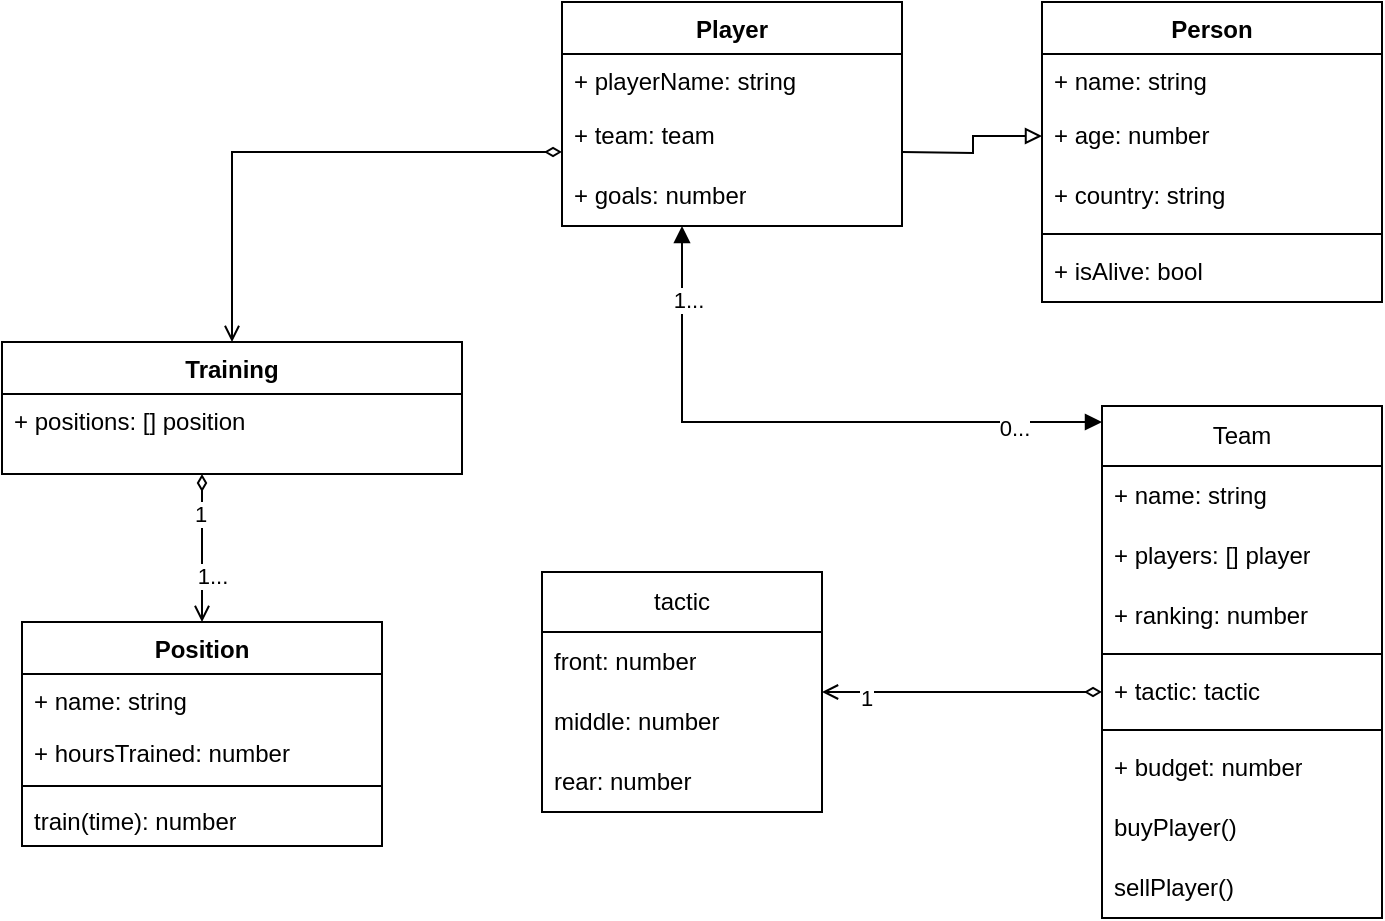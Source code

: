 <mxfile version="22.1.2" type="device">
  <diagram id="C5RBs43oDa-KdzZeNtuy" name="Page-1">
    <mxGraphModel dx="1098" dy="828" grid="1" gridSize="10" guides="1" tooltips="1" connect="1" arrows="1" fold="1" page="1" pageScale="1" pageWidth="827" pageHeight="550" math="0" shadow="0">
      <root>
        <mxCell id="WIyWlLk6GJQsqaUBKTNV-0" />
        <mxCell id="WIyWlLk6GJQsqaUBKTNV-1" parent="WIyWlLk6GJQsqaUBKTNV-0" />
        <mxCell id="dJYoqEGl4bJ6ff-OJOWd-0" value="Player" style="swimlane;fontStyle=1;align=center;verticalAlign=top;childLayout=stackLayout;horizontal=1;startSize=26;horizontalStack=0;resizeParent=1;resizeParentMax=0;resizeLast=0;collapsible=1;marginBottom=0;whiteSpace=wrap;html=1;" parent="WIyWlLk6GJQsqaUBKTNV-1" vertex="1">
          <mxGeometry x="330" y="46" width="170" height="112" as="geometry">
            <mxRectangle x="80" y="70" width="80" height="30" as="alternateBounds" />
          </mxGeometry>
        </mxCell>
        <mxCell id="dJYoqEGl4bJ6ff-OJOWd-1" value="+ playerName: string" style="text;strokeColor=none;fillColor=none;align=left;verticalAlign=top;spacingLeft=4;spacingRight=4;overflow=hidden;rotatable=0;points=[[0,0.5],[1,0.5]];portConstraint=eastwest;whiteSpace=wrap;html=1;" parent="dJYoqEGl4bJ6ff-OJOWd-0" vertex="1">
          <mxGeometry y="26" width="170" height="26" as="geometry" />
        </mxCell>
        <mxCell id="ZqkeCbOKEzT-bWGdD5w6-24" value="+ team: team" style="text;strokeColor=none;fillColor=none;align=left;verticalAlign=middle;spacingLeft=4;spacingRight=4;overflow=hidden;points=[[0,0.5],[1,0.5]];portConstraint=eastwest;rotatable=0;whiteSpace=wrap;html=1;" vertex="1" parent="dJYoqEGl4bJ6ff-OJOWd-0">
          <mxGeometry y="52" width="170" height="30" as="geometry" />
        </mxCell>
        <mxCell id="ZqkeCbOKEzT-bWGdD5w6-70" value="+ goals: number" style="text;strokeColor=none;fillColor=none;align=left;verticalAlign=middle;spacingLeft=4;spacingRight=4;overflow=hidden;points=[[0,0.5],[1,0.5]];portConstraint=eastwest;rotatable=0;whiteSpace=wrap;html=1;" vertex="1" parent="dJYoqEGl4bJ6ff-OJOWd-0">
          <mxGeometry y="82" width="170" height="30" as="geometry" />
        </mxCell>
        <mxCell id="ZqkeCbOKEzT-bWGdD5w6-28" style="edgeStyle=orthogonalEdgeStyle;rounded=0;orthogonalLoop=1;jettySize=auto;html=1;entryX=0;entryY=0.5;entryDx=0;entryDy=0;endArrow=diamondThin;endFill=0;startArrow=open;startFill=0;exitX=0.5;exitY=0;exitDx=0;exitDy=0;" edge="1" parent="WIyWlLk6GJQsqaUBKTNV-1" source="dJYoqEGl4bJ6ff-OJOWd-4">
          <mxGeometry relative="1" as="geometry">
            <mxPoint x="190" y="166" as="sourcePoint" />
            <mxPoint x="330" y="121" as="targetPoint" />
            <Array as="points">
              <mxPoint x="165" y="121" />
            </Array>
          </mxGeometry>
        </mxCell>
        <mxCell id="dJYoqEGl4bJ6ff-OJOWd-4" value="Training" style="swimlane;fontStyle=1;align=center;verticalAlign=top;childLayout=stackLayout;horizontal=1;startSize=26;horizontalStack=0;resizeParent=1;resizeParentMax=0;resizeLast=0;collapsible=1;marginBottom=0;whiteSpace=wrap;html=1;" parent="WIyWlLk6GJQsqaUBKTNV-1" vertex="1">
          <mxGeometry x="50" y="216" width="230" height="66" as="geometry" />
        </mxCell>
        <mxCell id="dJYoqEGl4bJ6ff-OJOWd-7" value="+ positions: [] position" style="text;strokeColor=none;fillColor=none;align=left;verticalAlign=top;spacingLeft=4;spacingRight=4;overflow=hidden;rotatable=0;points=[[0,0.5],[1,0.5]];portConstraint=eastwest;whiteSpace=wrap;html=1;" parent="dJYoqEGl4bJ6ff-OJOWd-4" vertex="1">
          <mxGeometry y="26" width="230" height="40" as="geometry" />
        </mxCell>
        <mxCell id="dJYoqEGl4bJ6ff-OJOWd-14" value="Position" style="swimlane;fontStyle=1;align=center;verticalAlign=top;childLayout=stackLayout;horizontal=1;startSize=26;horizontalStack=0;resizeParent=1;resizeParentMax=0;resizeLast=0;collapsible=1;marginBottom=0;whiteSpace=wrap;html=1;" parent="WIyWlLk6GJQsqaUBKTNV-1" vertex="1">
          <mxGeometry x="60" y="356" width="180" height="112" as="geometry" />
        </mxCell>
        <mxCell id="dJYoqEGl4bJ6ff-OJOWd-17" value="+ name: string" style="text;strokeColor=none;fillColor=none;align=left;verticalAlign=top;spacingLeft=4;spacingRight=4;overflow=hidden;rotatable=0;points=[[0,0.5],[1,0.5]];portConstraint=eastwest;whiteSpace=wrap;html=1;" parent="dJYoqEGl4bJ6ff-OJOWd-14" vertex="1">
          <mxGeometry y="26" width="180" height="26" as="geometry" />
        </mxCell>
        <mxCell id="ZqkeCbOKEzT-bWGdD5w6-42" value="+ hoursTrained: number" style="text;strokeColor=none;fillColor=none;align=left;verticalAlign=top;spacingLeft=4;spacingRight=4;overflow=hidden;rotatable=0;points=[[0,0.5],[1,0.5]];portConstraint=eastwest;whiteSpace=wrap;html=1;" vertex="1" parent="dJYoqEGl4bJ6ff-OJOWd-14">
          <mxGeometry y="52" width="180" height="26" as="geometry" />
        </mxCell>
        <mxCell id="ZqkeCbOKEzT-bWGdD5w6-61" value="" style="line;strokeWidth=1;fillColor=none;align=left;verticalAlign=middle;spacingTop=-1;spacingLeft=3;spacingRight=3;rotatable=0;labelPosition=right;points=[];portConstraint=eastwest;strokeColor=inherit;" vertex="1" parent="dJYoqEGl4bJ6ff-OJOWd-14">
          <mxGeometry y="78" width="180" height="8" as="geometry" />
        </mxCell>
        <mxCell id="dJYoqEGl4bJ6ff-OJOWd-3" value="train(time): number" style="text;strokeColor=none;fillColor=none;align=left;verticalAlign=top;spacingLeft=4;spacingRight=4;overflow=hidden;rotatable=0;points=[[0,0.5],[1,0.5]];portConstraint=eastwest;whiteSpace=wrap;html=1;" parent="dJYoqEGl4bJ6ff-OJOWd-14" vertex="1">
          <mxGeometry y="86" width="180" height="26" as="geometry" />
        </mxCell>
        <mxCell id="ZqkeCbOKEzT-bWGdD5w6-30" value="Person" style="swimlane;fontStyle=1;align=center;verticalAlign=top;childLayout=stackLayout;horizontal=1;startSize=26;horizontalStack=0;resizeParent=1;resizeParentMax=0;resizeLast=0;collapsible=1;marginBottom=0;whiteSpace=wrap;html=1;" vertex="1" parent="WIyWlLk6GJQsqaUBKTNV-1">
          <mxGeometry x="570" y="46" width="170" height="150" as="geometry">
            <mxRectangle x="80" y="70" width="80" height="30" as="alternateBounds" />
          </mxGeometry>
        </mxCell>
        <mxCell id="ZqkeCbOKEzT-bWGdD5w6-31" value="+ name: string" style="text;strokeColor=none;fillColor=none;align=left;verticalAlign=top;spacingLeft=4;spacingRight=4;overflow=hidden;rotatable=0;points=[[0,0.5],[1,0.5]];portConstraint=eastwest;whiteSpace=wrap;html=1;" vertex="1" parent="ZqkeCbOKEzT-bWGdD5w6-30">
          <mxGeometry y="26" width="170" height="26" as="geometry" />
        </mxCell>
        <mxCell id="ZqkeCbOKEzT-bWGdD5w6-33" value="+ age: number" style="text;strokeColor=none;fillColor=none;align=left;verticalAlign=middle;spacingLeft=4;spacingRight=4;overflow=hidden;points=[[0,0.5],[1,0.5]];portConstraint=eastwest;rotatable=0;whiteSpace=wrap;html=1;" vertex="1" parent="ZqkeCbOKEzT-bWGdD5w6-30">
          <mxGeometry y="52" width="170" height="30" as="geometry" />
        </mxCell>
        <mxCell id="ZqkeCbOKEzT-bWGdD5w6-36" value="+ country: string" style="text;strokeColor=none;fillColor=none;align=left;verticalAlign=middle;spacingLeft=4;spacingRight=4;overflow=hidden;points=[[0,0.5],[1,0.5]];portConstraint=eastwest;rotatable=0;whiteSpace=wrap;html=1;" vertex="1" parent="ZqkeCbOKEzT-bWGdD5w6-30">
          <mxGeometry y="82" width="170" height="30" as="geometry" />
        </mxCell>
        <mxCell id="ZqkeCbOKEzT-bWGdD5w6-34" value="" style="line;strokeWidth=1;fillColor=none;align=left;verticalAlign=middle;spacingTop=-1;spacingLeft=3;spacingRight=3;rotatable=0;labelPosition=right;points=[];portConstraint=eastwest;strokeColor=inherit;" vertex="1" parent="ZqkeCbOKEzT-bWGdD5w6-30">
          <mxGeometry y="112" width="170" height="8" as="geometry" />
        </mxCell>
        <mxCell id="ZqkeCbOKEzT-bWGdD5w6-38" value="+ isAlive: bool" style="text;strokeColor=none;fillColor=none;align=left;verticalAlign=middle;spacingLeft=4;spacingRight=4;overflow=hidden;points=[[0,0.5],[1,0.5]];portConstraint=eastwest;rotatable=0;whiteSpace=wrap;html=1;" vertex="1" parent="ZqkeCbOKEzT-bWGdD5w6-30">
          <mxGeometry y="120" width="170" height="30" as="geometry" />
        </mxCell>
        <mxCell id="ZqkeCbOKEzT-bWGdD5w6-39" style="edgeStyle=orthogonalEdgeStyle;rounded=0;orthogonalLoop=1;jettySize=auto;html=1;exitX=1;exitY=0.5;exitDx=0;exitDy=0;entryX=0;entryY=0.5;entryDx=0;entryDy=0;endArrow=block;endFill=0;" edge="1" parent="WIyWlLk6GJQsqaUBKTNV-1" target="ZqkeCbOKEzT-bWGdD5w6-33">
          <mxGeometry relative="1" as="geometry">
            <mxPoint x="500" y="121" as="sourcePoint" />
          </mxGeometry>
        </mxCell>
        <mxCell id="ZqkeCbOKEzT-bWGdD5w6-43" value="Team" style="swimlane;fontStyle=0;childLayout=stackLayout;horizontal=1;startSize=30;horizontalStack=0;resizeParent=1;resizeParentMax=0;resizeLast=0;collapsible=1;marginBottom=0;whiteSpace=wrap;html=1;" vertex="1" parent="WIyWlLk6GJQsqaUBKTNV-1">
          <mxGeometry x="600" y="248" width="140" height="256" as="geometry" />
        </mxCell>
        <mxCell id="ZqkeCbOKEzT-bWGdD5w6-44" value="+ name: string" style="text;strokeColor=none;fillColor=none;align=left;verticalAlign=middle;spacingLeft=4;spacingRight=4;overflow=hidden;points=[[0,0.5],[1,0.5]];portConstraint=eastwest;rotatable=0;whiteSpace=wrap;html=1;" vertex="1" parent="ZqkeCbOKEzT-bWGdD5w6-43">
          <mxGeometry y="30" width="140" height="30" as="geometry" />
        </mxCell>
        <mxCell id="ZqkeCbOKEzT-bWGdD5w6-45" value="+ players: [] player" style="text;strokeColor=none;fillColor=none;align=left;verticalAlign=middle;spacingLeft=4;spacingRight=4;overflow=hidden;points=[[0,0.5],[1,0.5]];portConstraint=eastwest;rotatable=0;whiteSpace=wrap;html=1;" vertex="1" parent="ZqkeCbOKEzT-bWGdD5w6-43">
          <mxGeometry y="60" width="140" height="30" as="geometry" />
        </mxCell>
        <mxCell id="ZqkeCbOKEzT-bWGdD5w6-46" value="+ ranking: number" style="text;strokeColor=none;fillColor=none;align=left;verticalAlign=middle;spacingLeft=4;spacingRight=4;overflow=hidden;points=[[0,0.5],[1,0.5]];portConstraint=eastwest;rotatable=0;whiteSpace=wrap;html=1;" vertex="1" parent="ZqkeCbOKEzT-bWGdD5w6-43">
          <mxGeometry y="90" width="140" height="30" as="geometry" />
        </mxCell>
        <mxCell id="ZqkeCbOKEzT-bWGdD5w6-63" value="" style="line;strokeWidth=1;fillColor=none;align=left;verticalAlign=middle;spacingTop=-1;spacingLeft=3;spacingRight=3;rotatable=0;labelPosition=right;points=[];portConstraint=eastwest;strokeColor=inherit;" vertex="1" parent="ZqkeCbOKEzT-bWGdD5w6-43">
          <mxGeometry y="120" width="140" height="8" as="geometry" />
        </mxCell>
        <mxCell id="ZqkeCbOKEzT-bWGdD5w6-62" value="+ tactic: tactic&amp;nbsp;" style="text;strokeColor=none;fillColor=none;align=left;verticalAlign=middle;spacingLeft=4;spacingRight=4;overflow=hidden;points=[[0,0.5],[1,0.5]];portConstraint=eastwest;rotatable=0;whiteSpace=wrap;html=1;" vertex="1" parent="ZqkeCbOKEzT-bWGdD5w6-43">
          <mxGeometry y="128" width="140" height="30" as="geometry" />
        </mxCell>
        <mxCell id="ZqkeCbOKEzT-bWGdD5w6-74" value="" style="line;strokeWidth=1;fillColor=none;align=left;verticalAlign=middle;spacingTop=-1;spacingLeft=3;spacingRight=3;rotatable=0;labelPosition=right;points=[];portConstraint=eastwest;strokeColor=inherit;" vertex="1" parent="ZqkeCbOKEzT-bWGdD5w6-43">
          <mxGeometry y="158" width="140" height="8" as="geometry" />
        </mxCell>
        <mxCell id="ZqkeCbOKEzT-bWGdD5w6-73" value="+&amp;nbsp;budget&lt;span style=&quot;background-color: initial;&quot;&gt;: number&lt;/span&gt;" style="text;strokeColor=none;fillColor=none;align=left;verticalAlign=middle;spacingLeft=4;spacingRight=4;overflow=hidden;points=[[0,0.5],[1,0.5]];portConstraint=eastwest;rotatable=0;whiteSpace=wrap;html=1;" vertex="1" parent="ZqkeCbOKEzT-bWGdD5w6-43">
          <mxGeometry y="166" width="140" height="30" as="geometry" />
        </mxCell>
        <mxCell id="ZqkeCbOKEzT-bWGdD5w6-72" value="buyPlayer()" style="text;strokeColor=none;fillColor=none;align=left;verticalAlign=middle;spacingLeft=4;spacingRight=4;overflow=hidden;points=[[0,0.5],[1,0.5]];portConstraint=eastwest;rotatable=0;whiteSpace=wrap;html=1;" vertex="1" parent="ZqkeCbOKEzT-bWGdD5w6-43">
          <mxGeometry y="196" width="140" height="30" as="geometry" />
        </mxCell>
        <mxCell id="ZqkeCbOKEzT-bWGdD5w6-75" value="sellPlayer()" style="text;strokeColor=none;fillColor=none;align=left;verticalAlign=middle;spacingLeft=4;spacingRight=4;overflow=hidden;points=[[0,0.5],[1,0.5]];portConstraint=eastwest;rotatable=0;whiteSpace=wrap;html=1;" vertex="1" parent="ZqkeCbOKEzT-bWGdD5w6-43">
          <mxGeometry y="226" width="140" height="30" as="geometry" />
        </mxCell>
        <mxCell id="ZqkeCbOKEzT-bWGdD5w6-51" style="edgeStyle=orthogonalEdgeStyle;rounded=0;orthogonalLoop=1;jettySize=auto;html=1;endArrow=block;endFill=1;startArrow=block;startFill=1;" edge="1" parent="WIyWlLk6GJQsqaUBKTNV-1" source="ZqkeCbOKEzT-bWGdD5w6-43" target="dJYoqEGl4bJ6ff-OJOWd-0">
          <mxGeometry relative="1" as="geometry">
            <mxPoint x="500" y="266" as="sourcePoint" />
            <mxPoint x="390.0" y="136" as="targetPoint" />
            <Array as="points">
              <mxPoint x="390" y="256" />
            </Array>
          </mxGeometry>
        </mxCell>
        <mxCell id="ZqkeCbOKEzT-bWGdD5w6-56" value="1..." style="edgeLabel;html=1;align=center;verticalAlign=middle;resizable=0;points=[];" vertex="1" connectable="0" parent="WIyWlLk6GJQsqaUBKTNV-1">
          <mxGeometry x="300" y="446" as="geometry">
            <mxPoint x="93" y="-251" as="offset" />
          </mxGeometry>
        </mxCell>
        <mxCell id="ZqkeCbOKEzT-bWGdD5w6-60" value="0..." style="edgeLabel;html=1;align=center;verticalAlign=middle;resizable=0;points=[];" vertex="1" connectable="0" parent="WIyWlLk6GJQsqaUBKTNV-1">
          <mxGeometry x="270" y="376" as="geometry">
            <mxPoint x="286" y="-117" as="offset" />
          </mxGeometry>
        </mxCell>
        <mxCell id="dJYoqEGl4bJ6ff-OJOWd-18" style="edgeStyle=orthogonalEdgeStyle;rounded=0;orthogonalLoop=1;jettySize=auto;html=1;endArrow=diamondThin;endFill=0;startArrow=open;startFill=0;" parent="WIyWlLk6GJQsqaUBKTNV-1" source="dJYoqEGl4bJ6ff-OJOWd-14" target="dJYoqEGl4bJ6ff-OJOWd-4" edge="1">
          <mxGeometry relative="1" as="geometry">
            <mxPoint x="250" y="325" as="targetPoint" />
            <Array as="points">
              <mxPoint x="200" y="447" />
              <mxPoint x="130" y="447" />
            </Array>
          </mxGeometry>
        </mxCell>
        <mxCell id="dJYoqEGl4bJ6ff-OJOWd-20" value="1..." style="edgeLabel;html=1;align=center;verticalAlign=middle;resizable=0;points=[];" parent="dJYoqEGl4bJ6ff-OJOWd-18" vertex="1" connectable="0">
          <mxGeometry x="-0.762" y="-1" relative="1" as="geometry">
            <mxPoint x="4" y="-14" as="offset" />
          </mxGeometry>
        </mxCell>
        <mxCell id="dJYoqEGl4bJ6ff-OJOWd-21" value="1" style="edgeLabel;html=1;align=center;verticalAlign=middle;resizable=0;points=[];" parent="dJYoqEGl4bJ6ff-OJOWd-18" vertex="1" connectable="0">
          <mxGeometry x="0.79" relative="1" as="geometry">
            <mxPoint x="-1" y="12" as="offset" />
          </mxGeometry>
        </mxCell>
        <mxCell id="ZqkeCbOKEzT-bWGdD5w6-64" value="tactic" style="swimlane;fontStyle=0;childLayout=stackLayout;horizontal=1;startSize=30;horizontalStack=0;resizeParent=1;resizeParentMax=0;resizeLast=0;collapsible=1;marginBottom=0;whiteSpace=wrap;html=1;" vertex="1" parent="WIyWlLk6GJQsqaUBKTNV-1">
          <mxGeometry x="320" y="331" width="140" height="120" as="geometry" />
        </mxCell>
        <mxCell id="ZqkeCbOKEzT-bWGdD5w6-65" value="front: number" style="text;strokeColor=none;fillColor=none;align=left;verticalAlign=middle;spacingLeft=4;spacingRight=4;overflow=hidden;points=[[0,0.5],[1,0.5]];portConstraint=eastwest;rotatable=0;whiteSpace=wrap;html=1;" vertex="1" parent="ZqkeCbOKEzT-bWGdD5w6-64">
          <mxGeometry y="30" width="140" height="30" as="geometry" />
        </mxCell>
        <mxCell id="ZqkeCbOKEzT-bWGdD5w6-66" value="middle: number" style="text;strokeColor=none;fillColor=none;align=left;verticalAlign=middle;spacingLeft=4;spacingRight=4;overflow=hidden;points=[[0,0.5],[1,0.5]];portConstraint=eastwest;rotatable=0;whiteSpace=wrap;html=1;" vertex="1" parent="ZqkeCbOKEzT-bWGdD5w6-64">
          <mxGeometry y="60" width="140" height="30" as="geometry" />
        </mxCell>
        <mxCell id="ZqkeCbOKEzT-bWGdD5w6-67" value="rear: number" style="text;strokeColor=none;fillColor=none;align=left;verticalAlign=middle;spacingLeft=4;spacingRight=4;overflow=hidden;points=[[0,0.5],[1,0.5]];portConstraint=eastwest;rotatable=0;whiteSpace=wrap;html=1;" vertex="1" parent="ZqkeCbOKEzT-bWGdD5w6-64">
          <mxGeometry y="90" width="140" height="30" as="geometry" />
        </mxCell>
        <mxCell id="ZqkeCbOKEzT-bWGdD5w6-68" style="edgeStyle=orthogonalEdgeStyle;rounded=0;orthogonalLoop=1;jettySize=auto;html=1;endArrow=diamondThin;endFill=0;startArrow=open;startFill=0;" edge="1" parent="WIyWlLk6GJQsqaUBKTNV-1" source="ZqkeCbOKEzT-bWGdD5w6-64" target="ZqkeCbOKEzT-bWGdD5w6-62">
          <mxGeometry relative="1" as="geometry" />
        </mxCell>
        <mxCell id="ZqkeCbOKEzT-bWGdD5w6-69" value="1" style="edgeLabel;html=1;align=center;verticalAlign=middle;resizable=0;points=[];" vertex="1" connectable="0" parent="WIyWlLk6GJQsqaUBKTNV-1">
          <mxGeometry x="490" y="376" as="geometry">
            <mxPoint x="-8" y="18" as="offset" />
          </mxGeometry>
        </mxCell>
      </root>
    </mxGraphModel>
  </diagram>
</mxfile>
